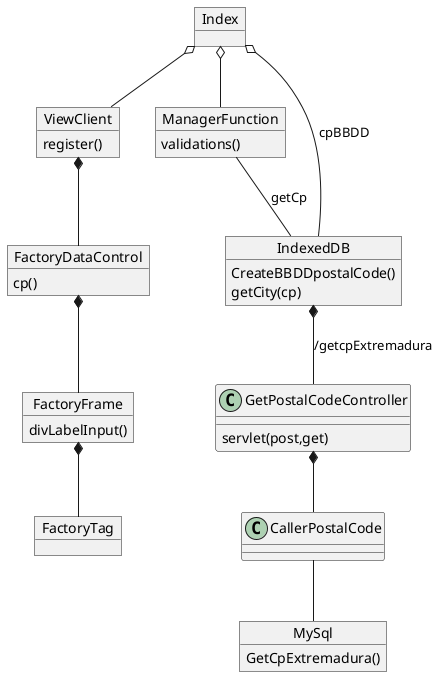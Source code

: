 @startuml
object FactoryTag{
}

object Index{ 
}
object FactoryFrame{
 divLabelInput()
}
object FactoryDataControl{
  cp() 
}
object ViewClient{
 register()
}
object ManagerFunction{
  validations()
}
object IndexedDB{
   CreateBBDDpostalCode()
   getCity(cp)
}
class GetPostalCodeController{
    servlet(post,get)
}
class CallerPostalCode{  
}
object MySql{
   GetCpExtremadura()
}

FactoryFrame *-- FactoryTag
FactoryDataControl *-- FactoryFrame 
ViewClient *-- FactoryDataControl

Index o-- ManagerFunction
Index o-- ViewClient
ManagerFunction -- IndexedDB : getCp
Index o--IndexedDB : cpBBDD
IndexedDB *-- GetPostalCodeController : /getcpExtremadura
GetPostalCodeController *-- CallerPostalCode
CallerPostalCode -- MySql
@enduml